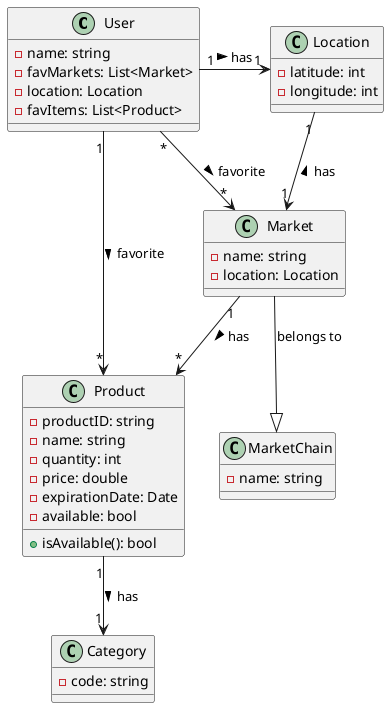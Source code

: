 @startuml

class User {
    -name: string
    -favMarkets: List<Market>
    -location: Location
    -favItems: List<Product>
}

class Product {
    -productID: string
    -name: string
    -quantity: int
    -price: double
    -expirationDate: Date
    -available: bool
    +isAvailable(): bool
}

class Category {
    -code: string
}

class Location {
    -latitude: int
    -longitude: int
}

class Market {
    -name: string
    -location: Location
}

class MarketChain {
    -name: string
}

User "1" --> "*" Product: favorite >
User "1" -> "1" Location: has >
User "*" --> "*" Market: favorite >
Location "1" --> "1" Market: has <
Market "1" --> "*" Product: has >
Product "1" --> "1" Category: has >
Market --|> MarketChain: belongs to

' ...>
' ..|> : implements

@enduml
